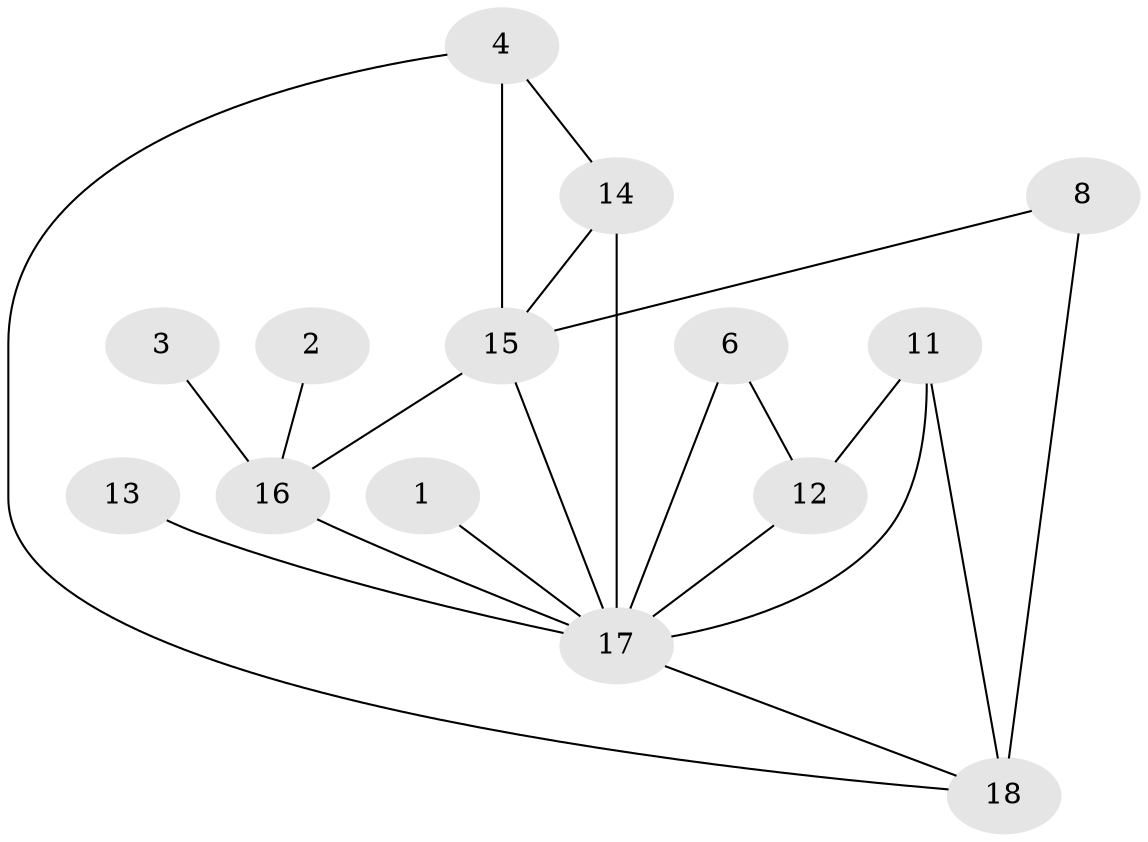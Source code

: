 // original degree distribution, {4: 0.19298245614035087, 1: 0.17543859649122806, 2: 0.2982456140350877, 5: 0.08771929824561403, 7: 0.017543859649122806, 3: 0.14035087719298245, 0: 0.07017543859649122, 6: 0.017543859649122806}
// Generated by graph-tools (version 1.1) at 2025/35/03/04/25 23:35:54]
// undirected, 14 vertices, 21 edges
graph export_dot {
  node [color=gray90,style=filled];
  1;
  2;
  3;
  4;
  6;
  8;
  11;
  12;
  13;
  14;
  15;
  16;
  17;
  18;
  1 -- 17 [weight=1.0];
  2 -- 16 [weight=1.0];
  3 -- 16 [weight=1.0];
  4 -- 14 [weight=1.0];
  4 -- 15 [weight=1.0];
  4 -- 18 [weight=1.0];
  6 -- 12 [weight=1.0];
  6 -- 17 [weight=3.0];
  8 -- 15 [weight=1.0];
  8 -- 18 [weight=2.0];
  11 -- 12 [weight=1.0];
  11 -- 17 [weight=1.0];
  11 -- 18 [weight=1.0];
  12 -- 17 [weight=2.0];
  13 -- 17 [weight=2.0];
  14 -- 15 [weight=1.0];
  14 -- 17 [weight=3.0];
  15 -- 16 [weight=2.0];
  15 -- 17 [weight=1.0];
  16 -- 17 [weight=4.0];
  17 -- 18 [weight=1.0];
}
